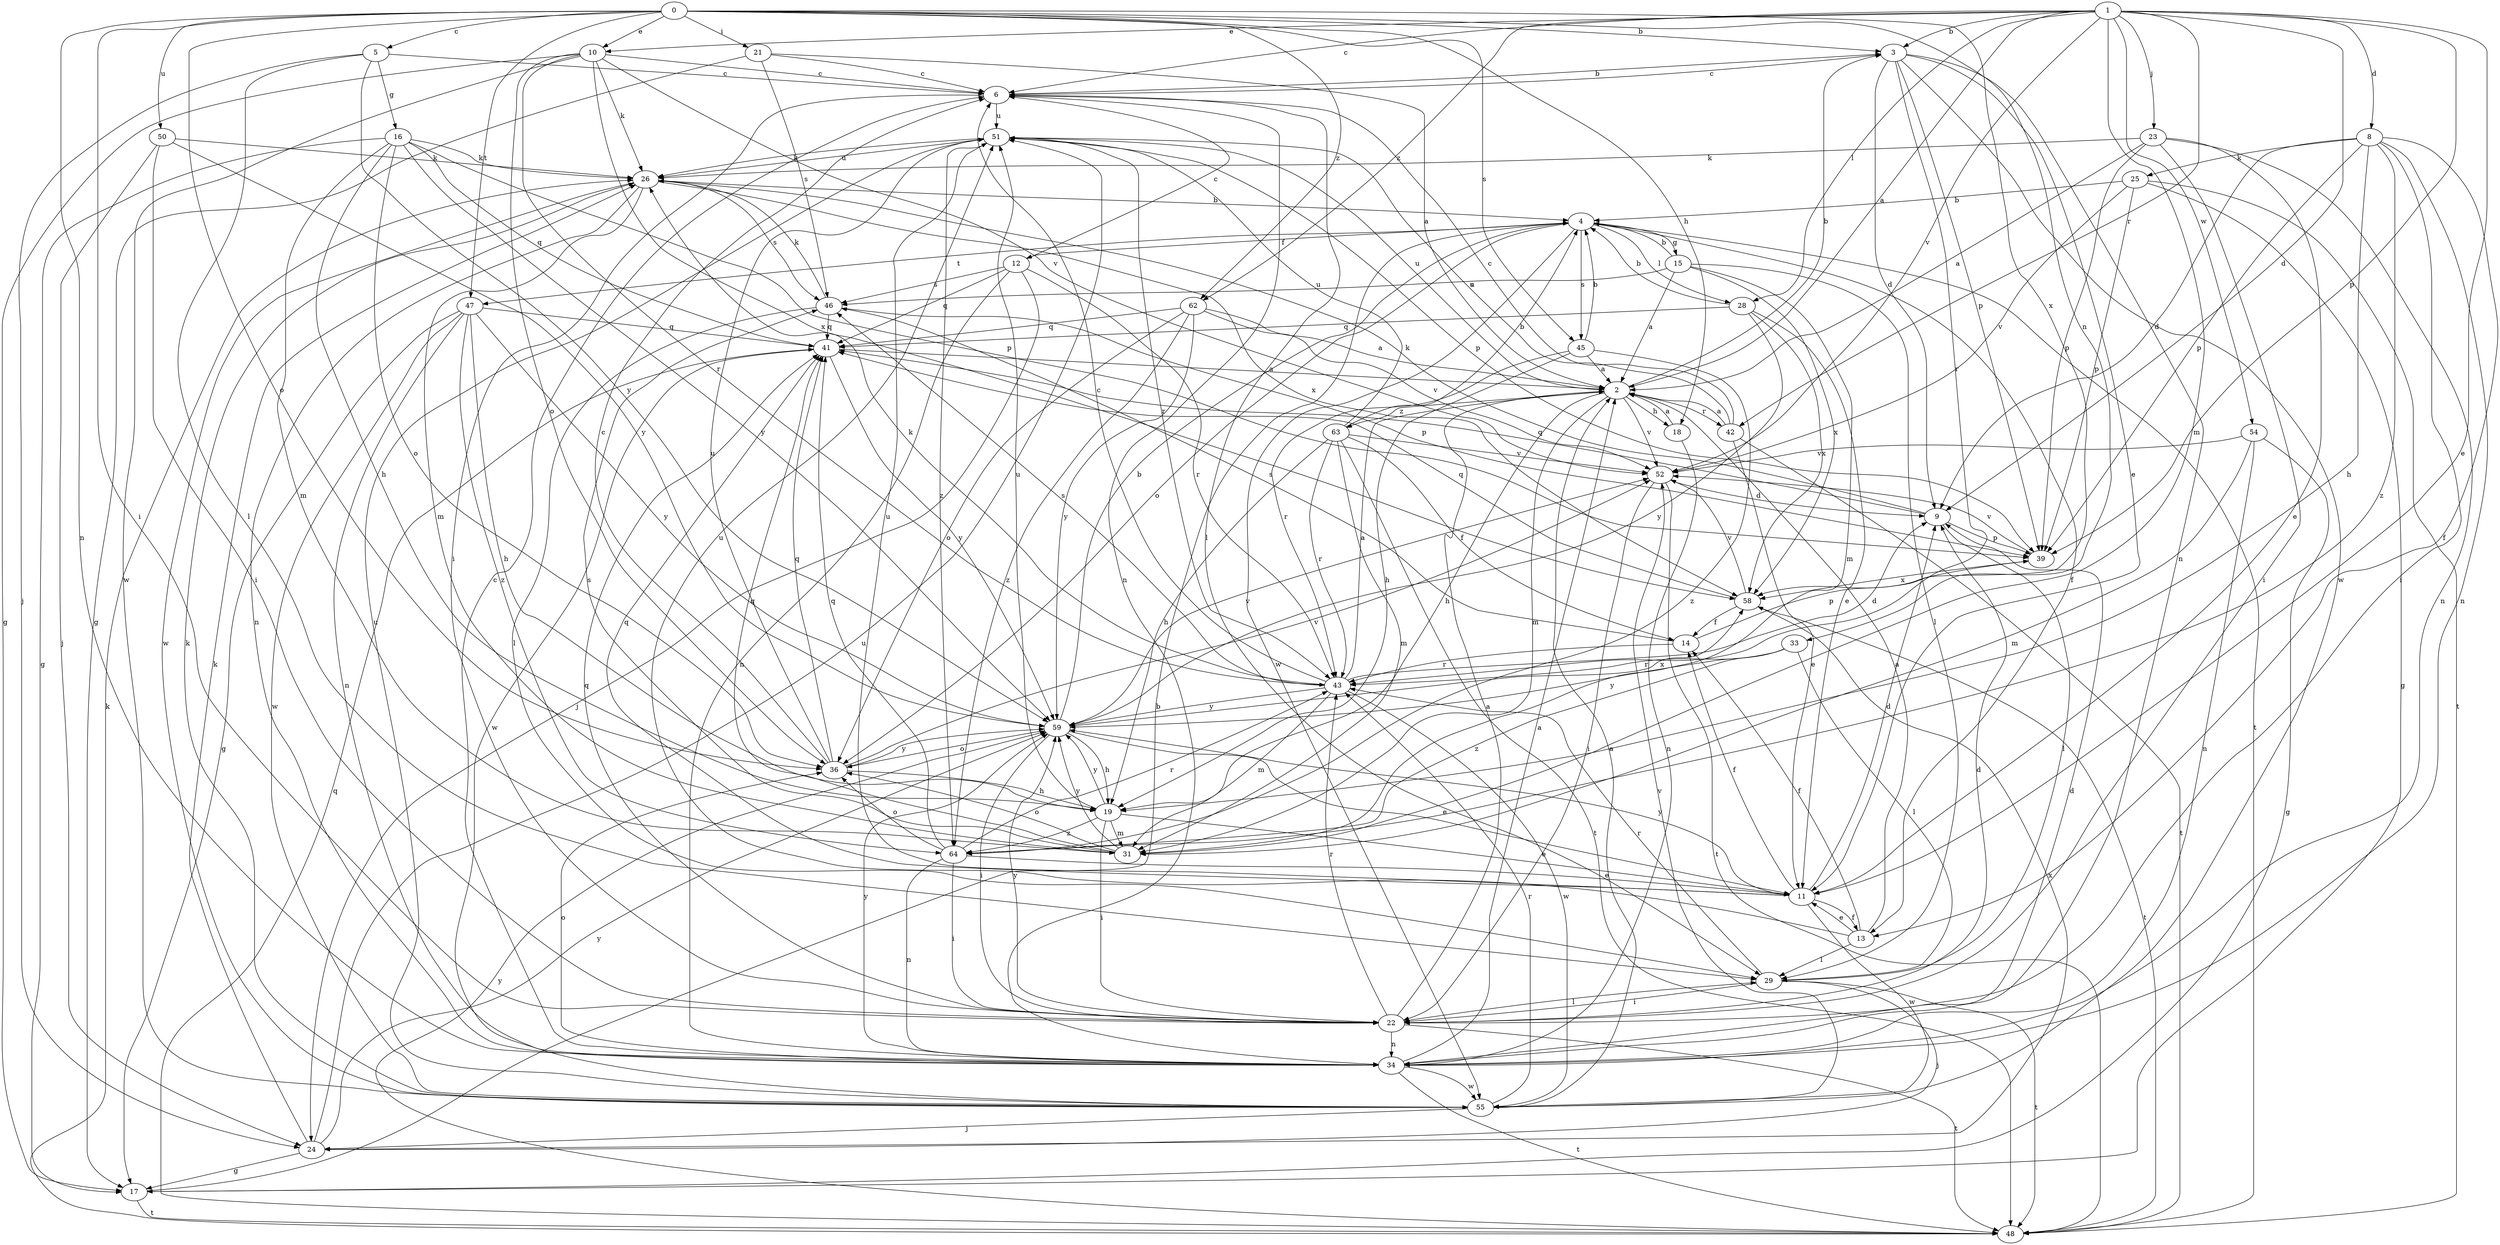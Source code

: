 strict digraph  {
0;
1;
2;
3;
4;
5;
6;
8;
9;
10;
11;
12;
13;
14;
15;
16;
17;
18;
19;
21;
22;
23;
24;
25;
26;
28;
29;
31;
33;
34;
36;
39;
41;
42;
43;
45;
46;
47;
48;
50;
51;
52;
54;
55;
58;
59;
62;
63;
64;
0 -> 3  [label=b];
0 -> 5  [label=c];
0 -> 10  [label=e];
0 -> 18  [label=h];
0 -> 21  [label=i];
0 -> 22  [label=i];
0 -> 33  [label=n];
0 -> 34  [label=n];
0 -> 36  [label=o];
0 -> 45  [label=s];
0 -> 47  [label=t];
0 -> 50  [label=u];
0 -> 58  [label=x];
0 -> 62  [label=z];
1 -> 2  [label=a];
1 -> 3  [label=b];
1 -> 6  [label=c];
1 -> 8  [label=d];
1 -> 9  [label=d];
1 -> 10  [label=e];
1 -> 11  [label=e];
1 -> 23  [label=j];
1 -> 28  [label=l];
1 -> 31  [label=m];
1 -> 39  [label=p];
1 -> 42  [label=r];
1 -> 52  [label=v];
1 -> 54  [label=w];
1 -> 62  [label=z];
2 -> 3  [label=b];
2 -> 18  [label=h];
2 -> 19  [label=h];
2 -> 31  [label=m];
2 -> 42  [label=r];
2 -> 51  [label=u];
2 -> 52  [label=v];
2 -> 63  [label=z];
3 -> 6  [label=c];
3 -> 9  [label=d];
3 -> 11  [label=e];
3 -> 34  [label=n];
3 -> 39  [label=p];
3 -> 43  [label=r];
3 -> 55  [label=w];
4 -> 12  [label=f];
4 -> 13  [label=f];
4 -> 15  [label=g];
4 -> 28  [label=l];
4 -> 36  [label=o];
4 -> 45  [label=s];
4 -> 47  [label=t];
4 -> 48  [label=t];
4 -> 55  [label=w];
5 -> 6  [label=c];
5 -> 16  [label=g];
5 -> 24  [label=j];
5 -> 29  [label=l];
5 -> 59  [label=y];
6 -> 3  [label=b];
6 -> 22  [label=i];
6 -> 29  [label=l];
6 -> 34  [label=n];
6 -> 51  [label=u];
8 -> 9  [label=d];
8 -> 13  [label=f];
8 -> 19  [label=h];
8 -> 22  [label=i];
8 -> 25  [label=k];
8 -> 34  [label=n];
8 -> 39  [label=p];
8 -> 64  [label=z];
9 -> 26  [label=k];
9 -> 29  [label=l];
9 -> 39  [label=p];
9 -> 41  [label=q];
10 -> 6  [label=c];
10 -> 17  [label=g];
10 -> 26  [label=k];
10 -> 36  [label=o];
10 -> 43  [label=r];
10 -> 52  [label=v];
10 -> 55  [label=w];
10 -> 58  [label=x];
11 -> 9  [label=d];
11 -> 13  [label=f];
11 -> 14  [label=f];
11 -> 41  [label=q];
11 -> 51  [label=u];
11 -> 55  [label=w];
11 -> 59  [label=y];
12 -> 6  [label=c];
12 -> 24  [label=j];
12 -> 34  [label=n];
12 -> 41  [label=q];
12 -> 43  [label=r];
12 -> 46  [label=s];
13 -> 2  [label=a];
13 -> 11  [label=e];
13 -> 14  [label=f];
13 -> 29  [label=l];
13 -> 51  [label=u];
14 -> 39  [label=p];
14 -> 43  [label=r];
14 -> 46  [label=s];
15 -> 2  [label=a];
15 -> 4  [label=b];
15 -> 29  [label=l];
15 -> 31  [label=m];
15 -> 46  [label=s];
15 -> 58  [label=x];
16 -> 17  [label=g];
16 -> 19  [label=h];
16 -> 26  [label=k];
16 -> 31  [label=m];
16 -> 36  [label=o];
16 -> 39  [label=p];
16 -> 41  [label=q];
16 -> 59  [label=y];
17 -> 4  [label=b];
17 -> 48  [label=t];
18 -> 2  [label=a];
18 -> 34  [label=n];
19 -> 11  [label=e];
19 -> 22  [label=i];
19 -> 31  [label=m];
19 -> 51  [label=u];
19 -> 59  [label=y];
19 -> 64  [label=z];
21 -> 2  [label=a];
21 -> 6  [label=c];
21 -> 17  [label=g];
21 -> 46  [label=s];
22 -> 2  [label=a];
22 -> 9  [label=d];
22 -> 29  [label=l];
22 -> 34  [label=n];
22 -> 41  [label=q];
22 -> 43  [label=r];
22 -> 48  [label=t];
22 -> 59  [label=y];
23 -> 2  [label=a];
23 -> 11  [label=e];
23 -> 22  [label=i];
23 -> 26  [label=k];
23 -> 34  [label=n];
23 -> 39  [label=p];
24 -> 17  [label=g];
24 -> 26  [label=k];
24 -> 51  [label=u];
24 -> 58  [label=x];
24 -> 59  [label=y];
25 -> 4  [label=b];
25 -> 17  [label=g];
25 -> 39  [label=p];
25 -> 48  [label=t];
25 -> 52  [label=v];
26 -> 4  [label=b];
26 -> 31  [label=m];
26 -> 34  [label=n];
26 -> 46  [label=s];
26 -> 51  [label=u];
26 -> 55  [label=w];
26 -> 58  [label=x];
28 -> 4  [label=b];
28 -> 11  [label=e];
28 -> 41  [label=q];
28 -> 58  [label=x];
28 -> 59  [label=y];
29 -> 22  [label=i];
29 -> 24  [label=j];
29 -> 43  [label=r];
29 -> 48  [label=t];
31 -> 36  [label=o];
31 -> 41  [label=q];
31 -> 46  [label=s];
31 -> 59  [label=y];
33 -> 29  [label=l];
33 -> 43  [label=r];
33 -> 59  [label=y];
33 -> 64  [label=z];
34 -> 2  [label=a];
34 -> 6  [label=c];
34 -> 9  [label=d];
34 -> 36  [label=o];
34 -> 48  [label=t];
34 -> 55  [label=w];
34 -> 59  [label=y];
36 -> 6  [label=c];
36 -> 19  [label=h];
36 -> 41  [label=q];
36 -> 51  [label=u];
36 -> 52  [label=v];
36 -> 59  [label=y];
39 -> 52  [label=v];
39 -> 58  [label=x];
41 -> 2  [label=a];
41 -> 55  [label=w];
41 -> 59  [label=y];
42 -> 2  [label=a];
42 -> 6  [label=c];
42 -> 11  [label=e];
42 -> 48  [label=t];
42 -> 51  [label=u];
43 -> 2  [label=a];
43 -> 6  [label=c];
43 -> 9  [label=d];
43 -> 26  [label=k];
43 -> 31  [label=m];
43 -> 46  [label=s];
43 -> 55  [label=w];
43 -> 59  [label=y];
45 -> 2  [label=a];
45 -> 4  [label=b];
45 -> 19  [label=h];
45 -> 43  [label=r];
45 -> 64  [label=z];
46 -> 26  [label=k];
46 -> 29  [label=l];
46 -> 39  [label=p];
46 -> 41  [label=q];
47 -> 17  [label=g];
47 -> 19  [label=h];
47 -> 34  [label=n];
47 -> 41  [label=q];
47 -> 55  [label=w];
47 -> 59  [label=y];
47 -> 64  [label=z];
48 -> 26  [label=k];
48 -> 41  [label=q];
48 -> 59  [label=y];
50 -> 22  [label=i];
50 -> 24  [label=j];
50 -> 26  [label=k];
50 -> 59  [label=y];
51 -> 26  [label=k];
51 -> 39  [label=p];
51 -> 43  [label=r];
51 -> 64  [label=z];
52 -> 9  [label=d];
52 -> 22  [label=i];
52 -> 48  [label=t];
54 -> 17  [label=g];
54 -> 31  [label=m];
54 -> 34  [label=n];
54 -> 52  [label=v];
55 -> 2  [label=a];
55 -> 24  [label=j];
55 -> 26  [label=k];
55 -> 43  [label=r];
55 -> 51  [label=u];
55 -> 52  [label=v];
58 -> 14  [label=f];
58 -> 41  [label=q];
58 -> 48  [label=t];
58 -> 52  [label=v];
59 -> 4  [label=b];
59 -> 11  [label=e];
59 -> 19  [label=h];
59 -> 22  [label=i];
59 -> 36  [label=o];
59 -> 52  [label=v];
59 -> 58  [label=x];
62 -> 2  [label=a];
62 -> 36  [label=o];
62 -> 41  [label=q];
62 -> 52  [label=v];
62 -> 59  [label=y];
62 -> 64  [label=z];
63 -> 4  [label=b];
63 -> 14  [label=f];
63 -> 19  [label=h];
63 -> 31  [label=m];
63 -> 43  [label=r];
63 -> 48  [label=t];
63 -> 51  [label=u];
63 -> 52  [label=v];
64 -> 11  [label=e];
64 -> 22  [label=i];
64 -> 34  [label=n];
64 -> 36  [label=o];
64 -> 41  [label=q];
64 -> 43  [label=r];
}
